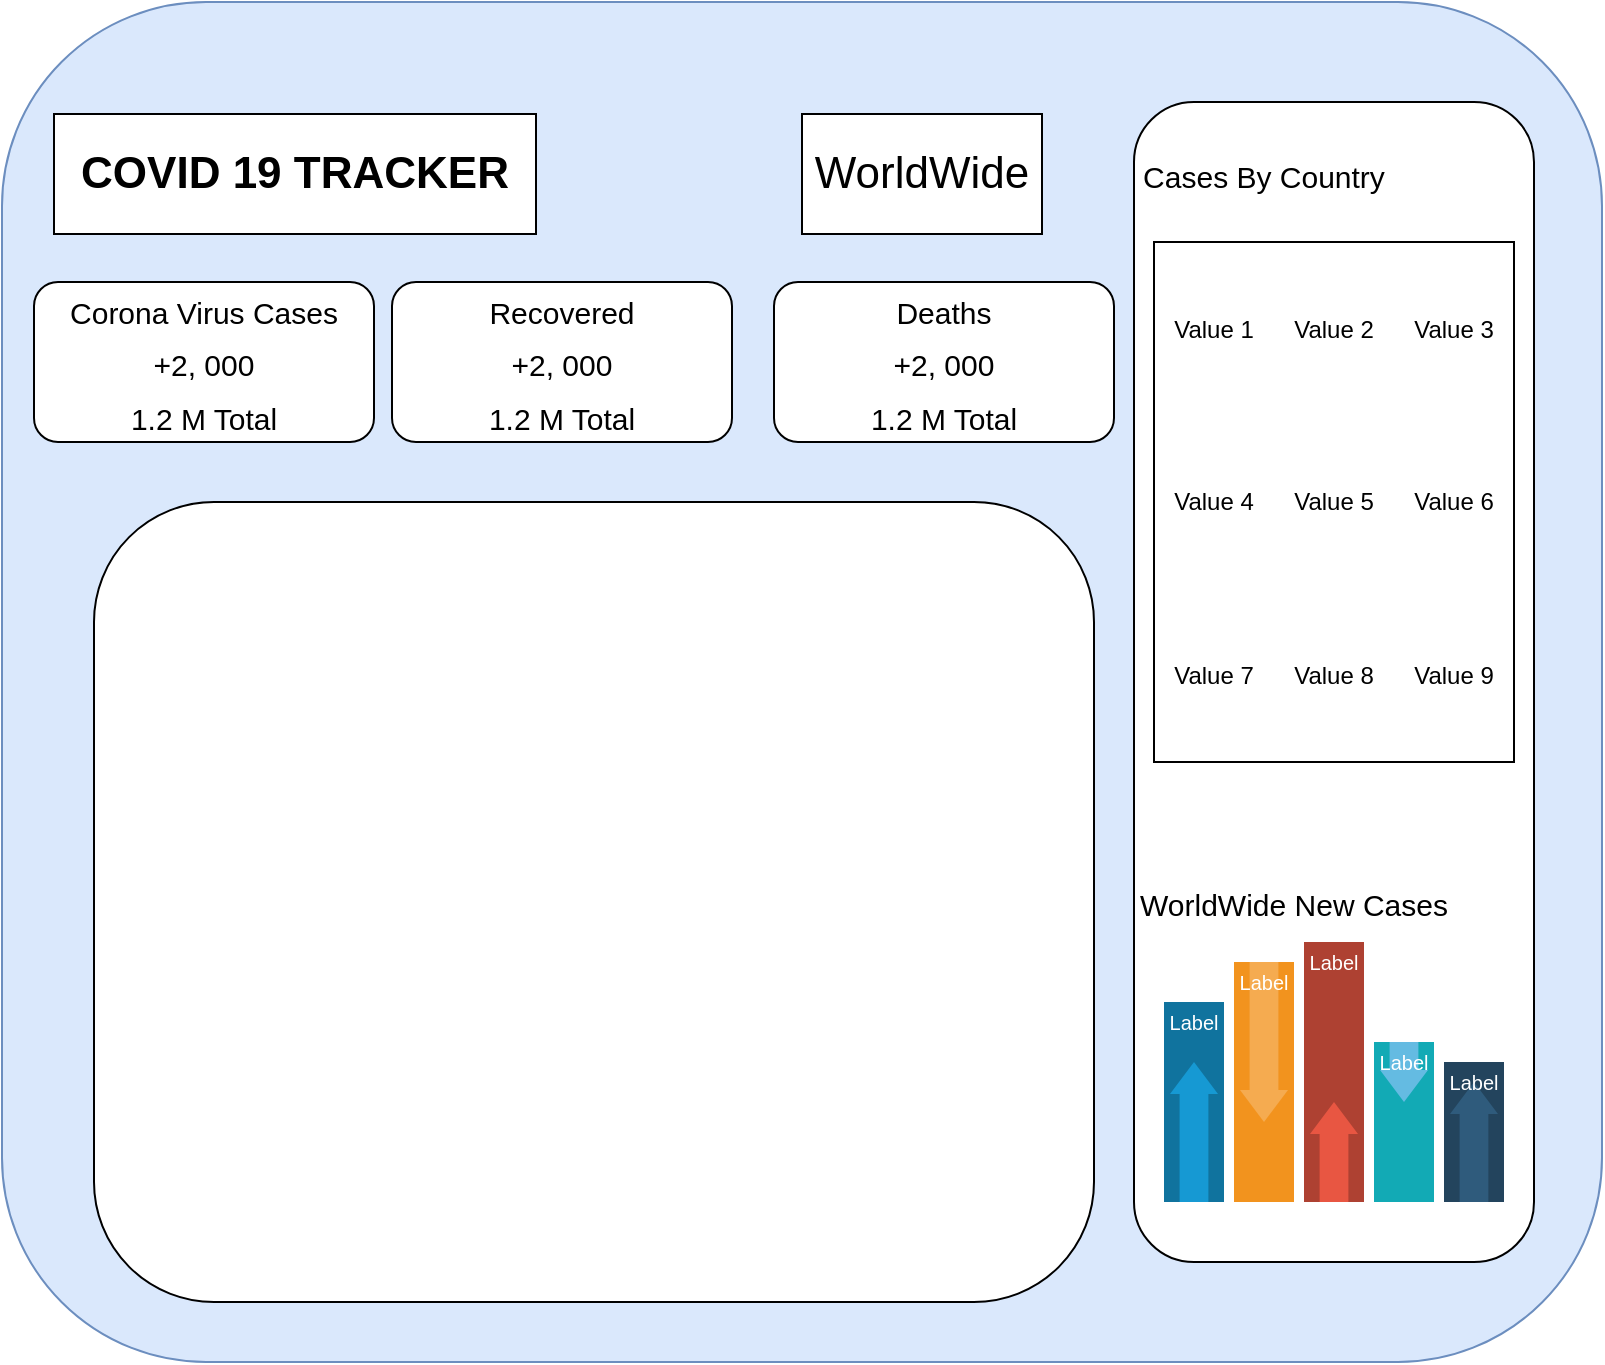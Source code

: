 <mxfile version="14.6.13" type="device"><diagram id="C5RBs43oDa-KdzZeNtuy" name="Page-1"><mxGraphModel dx="1335" dy="1861" grid="1" gridSize="10" guides="1" tooltips="1" connect="1" arrows="1" fold="1" page="1" pageScale="1" pageWidth="827" pageHeight="1169" math="0" shadow="0"><root><mxCell id="WIyWlLk6GJQsqaUBKTNV-0"/><mxCell id="WIyWlLk6GJQsqaUBKTNV-1" parent="WIyWlLk6GJQsqaUBKTNV-0"/><mxCell id="az7tHz8-MHZEvKn3Yzpf-0" value="" style="rounded=1;whiteSpace=wrap;html=1;fillColor=#dae8fc;strokeColor=#6c8ebf;" vertex="1" parent="WIyWlLk6GJQsqaUBKTNV-1"><mxGeometry x="14" y="-700" width="800" height="680" as="geometry"/></mxCell><mxCell id="az7tHz8-MHZEvKn3Yzpf-2" value="COVID 19 TRACKER" style="rounded=0;whiteSpace=wrap;html=1;fontSize=22;fontStyle=1" vertex="1" parent="WIyWlLk6GJQsqaUBKTNV-1"><mxGeometry x="40" y="-644" width="241" height="60" as="geometry"/></mxCell><mxCell id="az7tHz8-MHZEvKn3Yzpf-6" value="WorldWide" style="rounded=0;whiteSpace=wrap;html=1;fontSize=22;" vertex="1" parent="WIyWlLk6GJQsqaUBKTNV-1"><mxGeometry x="414" y="-644" width="120" height="60" as="geometry"/></mxCell><mxCell id="az7tHz8-MHZEvKn3Yzpf-8" value="&lt;font style=&quot;font-size: 15px&quot;&gt;&lt;br&gt;Corona Virus Cases&lt;br&gt;+2, 000&lt;br&gt;1.2 M Total&lt;br&gt;&lt;br&gt;&lt;/font&gt;" style="rounded=1;whiteSpace=wrap;html=1;fontSize=22;" vertex="1" parent="WIyWlLk6GJQsqaUBKTNV-1"><mxGeometry x="30" y="-560" width="170" height="80" as="geometry"/></mxCell><mxCell id="az7tHz8-MHZEvKn3Yzpf-11" value="&lt;font style=&quot;font-size: 15px&quot;&gt;&lt;br&gt;Recovered&lt;br&gt;+2, 000&lt;br&gt;1.2 M Total&lt;br&gt;&lt;br&gt;&lt;/font&gt;" style="rounded=1;whiteSpace=wrap;html=1;fontSize=22;" vertex="1" parent="WIyWlLk6GJQsqaUBKTNV-1"><mxGeometry x="209" y="-560" width="170" height="80" as="geometry"/></mxCell><mxCell id="az7tHz8-MHZEvKn3Yzpf-12" value="&lt;font style=&quot;font-size: 15px&quot;&gt;&lt;br&gt;Deaths&lt;br&gt;+2, 000&lt;br&gt;1.2 M Total&lt;br&gt;&lt;br&gt;&lt;/font&gt;" style="rounded=1;whiteSpace=wrap;html=1;fontSize=22;" vertex="1" parent="WIyWlLk6GJQsqaUBKTNV-1"><mxGeometry x="400" y="-560" width="170" height="80" as="geometry"/></mxCell><mxCell id="az7tHz8-MHZEvKn3Yzpf-15" value="" style="rounded=1;whiteSpace=wrap;html=1;fontSize=22;" vertex="1" parent="WIyWlLk6GJQsqaUBKTNV-1"><mxGeometry x="60" y="-450" width="500" height="400" as="geometry"/></mxCell><mxCell id="az7tHz8-MHZEvKn3Yzpf-17" value="" style="shape=image;html=1;verticalAlign=top;verticalLabelPosition=bottom;labelBackgroundColor=#ffffff;imageAspect=0;aspect=fixed;image=https://cdn4.iconfinder.com/data/icons/small-n-flat/24/map-128.png;fontSize=22;" vertex="1" parent="WIyWlLk6GJQsqaUBKTNV-1"><mxGeometry x="200" y="-364.5" width="229" height="229" as="geometry"/></mxCell><mxCell id="az7tHz8-MHZEvKn3Yzpf-18" value="" style="rounded=1;whiteSpace=wrap;html=1;fontSize=22;" vertex="1" parent="WIyWlLk6GJQsqaUBKTNV-1"><mxGeometry x="580" y="-650" width="200" height="580" as="geometry"/></mxCell><mxCell id="az7tHz8-MHZEvKn3Yzpf-19" value="&lt;font style=&quot;font-size: 15px&quot;&gt;Cases By Country&lt;/font&gt;" style="text;html=1;strokeColor=none;fillColor=none;align=center;verticalAlign=middle;whiteSpace=wrap;rounded=0;fontSize=22;" vertex="1" parent="WIyWlLk6GJQsqaUBKTNV-1"><mxGeometry x="580" y="-624" width="130" height="20" as="geometry"/></mxCell><mxCell id="az7tHz8-MHZEvKn3Yzpf-20" value="&lt;font style=&quot;font-size: 15px&quot;&gt;WorldWide New Cases&lt;/font&gt;" style="text;html=1;strokeColor=none;fillColor=none;align=center;verticalAlign=middle;whiteSpace=wrap;rounded=0;fontSize=22;" vertex="1" parent="WIyWlLk6GJQsqaUBKTNV-1"><mxGeometry x="580" y="-260" width="160" height="20" as="geometry"/></mxCell><mxCell id="az7tHz8-MHZEvKn3Yzpf-21" value="" style="fillColor=#10739E;strokeColor=none;fontSize=22;" vertex="1" parent="WIyWlLk6GJQsqaUBKTNV-1"><mxGeometry x="595" y="-200" width="30" height="100" as="geometry"/></mxCell><mxCell id="az7tHz8-MHZEvKn3Yzpf-22" value="" style="shape=mxgraph.arrows2.arrow;dy=0.4;dx=16;notch=0;direction=north;fillColor=#1699D3;strokeColor=none;" vertex="1" parent="az7tHz8-MHZEvKn3Yzpf-21"><mxGeometry x="3" y="30" width="24" height="70" as="geometry"/></mxCell><mxCell id="az7tHz8-MHZEvKn3Yzpf-23" value="Label" style="text;html=1;align=center;verticalAlign=middle;whiteSpace=wrap;fontColor=#FFFFFF;fontSize=10;" vertex="1" parent="az7tHz8-MHZEvKn3Yzpf-21"><mxGeometry width="30" height="20" as="geometry"/></mxCell><mxCell id="az7tHz8-MHZEvKn3Yzpf-24" value="" style="fillColor=#F2931E;strokeColor=none;fontSize=22;" vertex="1" parent="WIyWlLk6GJQsqaUBKTNV-1"><mxGeometry x="630" y="-220" width="30" height="120" as="geometry"/></mxCell><mxCell id="az7tHz8-MHZEvKn3Yzpf-25" value="" style="shape=mxgraph.arrows2.arrow;dy=0.4;dx=16;notch=0;direction=south;fillColor=#F5AB50;strokeColor=none;" vertex="1" parent="az7tHz8-MHZEvKn3Yzpf-24"><mxGeometry x="3" width="24" height="80" as="geometry"/></mxCell><mxCell id="az7tHz8-MHZEvKn3Yzpf-26" value="Label" style="text;html=1;align=center;verticalAlign=middle;whiteSpace=wrap;fontColor=#FFFFFF;fontSize=10;" vertex="1" parent="az7tHz8-MHZEvKn3Yzpf-24"><mxGeometry width="30" height="20" as="geometry"/></mxCell><mxCell id="az7tHz8-MHZEvKn3Yzpf-27" value="" style="fillColor=#AE4132;strokeColor=none;fontSize=22;" vertex="1" parent="WIyWlLk6GJQsqaUBKTNV-1"><mxGeometry x="665" y="-230" width="30" height="130" as="geometry"/></mxCell><mxCell id="az7tHz8-MHZEvKn3Yzpf-28" value="" style="shape=mxgraph.arrows2.arrow;dy=0.4;dx=16;notch=0;direction=north;fillColor=#E85642;strokeColor=none;" vertex="1" parent="az7tHz8-MHZEvKn3Yzpf-27"><mxGeometry x="3" y="80" width="24" height="50" as="geometry"/></mxCell><mxCell id="az7tHz8-MHZEvKn3Yzpf-29" value="Label" style="text;html=1;align=center;verticalAlign=middle;whiteSpace=wrap;fontColor=#FFFFFF;fontSize=10;" vertex="1" parent="az7tHz8-MHZEvKn3Yzpf-27"><mxGeometry width="30" height="20" as="geometry"/></mxCell><mxCell id="az7tHz8-MHZEvKn3Yzpf-30" value="" style="fillColor=#12AAB5;strokeColor=none;fontSize=22;" vertex="1" parent="WIyWlLk6GJQsqaUBKTNV-1"><mxGeometry x="700" y="-180" width="30" height="80" as="geometry"/></mxCell><mxCell id="az7tHz8-MHZEvKn3Yzpf-31" value="" style="shape=mxgraph.arrows2.arrow;dy=0.4;dx=16;notch=0;direction=south;fillColor=#64BBE2;strokeColor=none;" vertex="1" parent="az7tHz8-MHZEvKn3Yzpf-30"><mxGeometry x="3" width="24" height="30" as="geometry"/></mxCell><mxCell id="az7tHz8-MHZEvKn3Yzpf-32" value="Label" style="text;html=1;align=center;verticalAlign=middle;whiteSpace=wrap;fontColor=#FFFFFF;fontSize=10;" vertex="1" parent="az7tHz8-MHZEvKn3Yzpf-30"><mxGeometry width="30" height="20" as="geometry"/></mxCell><mxCell id="az7tHz8-MHZEvKn3Yzpf-33" value="" style="fillColor=#23445D;strokeColor=none;fontSize=22;" vertex="1" parent="WIyWlLk6GJQsqaUBKTNV-1"><mxGeometry x="735" y="-170" width="30" height="70" as="geometry"/></mxCell><mxCell id="az7tHz8-MHZEvKn3Yzpf-34" value="" style="shape=mxgraph.arrows2.arrow;dy=0.4;dx=16;notch=0;direction=north;fillColor=#2F5B7C;strokeColor=none;" vertex="1" parent="az7tHz8-MHZEvKn3Yzpf-33"><mxGeometry x="3" y="10" width="24" height="60" as="geometry"/></mxCell><mxCell id="az7tHz8-MHZEvKn3Yzpf-35" value="Label" style="text;html=1;align=center;verticalAlign=middle;whiteSpace=wrap;fontColor=#FFFFFF;fontSize=10;" vertex="1" parent="az7tHz8-MHZEvKn3Yzpf-33"><mxGeometry width="30" height="20" as="geometry"/></mxCell><mxCell id="az7tHz8-MHZEvKn3Yzpf-49" value="" style="shape=table;html=1;whiteSpace=wrap;startSize=0;container=1;collapsible=0;childLayout=tableLayout;columnLines=0;rowLines=0;fontSize=22;" vertex="1" parent="WIyWlLk6GJQsqaUBKTNV-1"><mxGeometry x="590" y="-580" width="180" height="260" as="geometry"/></mxCell><mxCell id="az7tHz8-MHZEvKn3Yzpf-50" value="" style="shape=partialRectangle;html=1;whiteSpace=wrap;collapsible=0;dropTarget=0;pointerEvents=0;fillColor=none;top=0;left=0;bottom=0;right=0;points=[[0,0.5],[1,0.5]];portConstraint=eastwest;" vertex="1" parent="az7tHz8-MHZEvKn3Yzpf-49"><mxGeometry width="180" height="87" as="geometry"/></mxCell><mxCell id="az7tHz8-MHZEvKn3Yzpf-51" value="Value 1" style="shape=partialRectangle;html=1;whiteSpace=wrap;connectable=0;fillColor=none;top=0;left=0;bottom=0;right=0;overflow=hidden;" vertex="1" parent="az7tHz8-MHZEvKn3Yzpf-50"><mxGeometry width="60" height="87" as="geometry"/></mxCell><mxCell id="az7tHz8-MHZEvKn3Yzpf-52" value="Value 2" style="shape=partialRectangle;html=1;whiteSpace=wrap;connectable=0;fillColor=none;top=0;left=0;bottom=0;right=0;overflow=hidden;" vertex="1" parent="az7tHz8-MHZEvKn3Yzpf-50"><mxGeometry x="60" width="60" height="87" as="geometry"/></mxCell><mxCell id="az7tHz8-MHZEvKn3Yzpf-53" value="Value 3" style="shape=partialRectangle;html=1;whiteSpace=wrap;connectable=0;fillColor=none;top=0;left=0;bottom=0;right=0;overflow=hidden;" vertex="1" parent="az7tHz8-MHZEvKn3Yzpf-50"><mxGeometry x="120" width="60" height="87" as="geometry"/></mxCell><mxCell id="az7tHz8-MHZEvKn3Yzpf-54" value="" style="shape=partialRectangle;html=1;whiteSpace=wrap;collapsible=0;dropTarget=0;pointerEvents=0;fillColor=none;top=0;left=0;bottom=0;right=0;points=[[0,0.5],[1,0.5]];portConstraint=eastwest;" vertex="1" parent="az7tHz8-MHZEvKn3Yzpf-49"><mxGeometry y="87" width="180" height="86" as="geometry"/></mxCell><mxCell id="az7tHz8-MHZEvKn3Yzpf-55" value="Value 4" style="shape=partialRectangle;html=1;whiteSpace=wrap;connectable=0;fillColor=none;top=0;left=0;bottom=0;right=0;overflow=hidden;" vertex="1" parent="az7tHz8-MHZEvKn3Yzpf-54"><mxGeometry width="60" height="86" as="geometry"/></mxCell><mxCell id="az7tHz8-MHZEvKn3Yzpf-56" value="Value 5" style="shape=partialRectangle;html=1;whiteSpace=wrap;connectable=0;fillColor=none;top=0;left=0;bottom=0;right=0;overflow=hidden;" vertex="1" parent="az7tHz8-MHZEvKn3Yzpf-54"><mxGeometry x="60" width="60" height="86" as="geometry"/></mxCell><mxCell id="az7tHz8-MHZEvKn3Yzpf-57" value="Value 6" style="shape=partialRectangle;html=1;whiteSpace=wrap;connectable=0;fillColor=none;top=0;left=0;bottom=0;right=0;overflow=hidden;" vertex="1" parent="az7tHz8-MHZEvKn3Yzpf-54"><mxGeometry x="120" width="60" height="86" as="geometry"/></mxCell><mxCell id="az7tHz8-MHZEvKn3Yzpf-58" value="" style="shape=partialRectangle;html=1;whiteSpace=wrap;collapsible=0;dropTarget=0;pointerEvents=0;fillColor=none;top=0;left=0;bottom=0;right=0;points=[[0,0.5],[1,0.5]];portConstraint=eastwest;" vertex="1" parent="az7tHz8-MHZEvKn3Yzpf-49"><mxGeometry y="173" width="180" height="87" as="geometry"/></mxCell><mxCell id="az7tHz8-MHZEvKn3Yzpf-59" value="Value 7" style="shape=partialRectangle;html=1;whiteSpace=wrap;connectable=0;fillColor=none;top=0;left=0;bottom=0;right=0;overflow=hidden;" vertex="1" parent="az7tHz8-MHZEvKn3Yzpf-58"><mxGeometry width="60" height="87" as="geometry"/></mxCell><mxCell id="az7tHz8-MHZEvKn3Yzpf-60" value="Value 8" style="shape=partialRectangle;html=1;whiteSpace=wrap;connectable=0;fillColor=none;top=0;left=0;bottom=0;right=0;overflow=hidden;" vertex="1" parent="az7tHz8-MHZEvKn3Yzpf-58"><mxGeometry x="60" width="60" height="87" as="geometry"/></mxCell><mxCell id="az7tHz8-MHZEvKn3Yzpf-61" value="Value 9" style="shape=partialRectangle;html=1;whiteSpace=wrap;connectable=0;fillColor=none;top=0;left=0;bottom=0;right=0;overflow=hidden;" vertex="1" parent="az7tHz8-MHZEvKn3Yzpf-58"><mxGeometry x="120" width="60" height="87" as="geometry"/></mxCell></root></mxGraphModel></diagram></mxfile>
